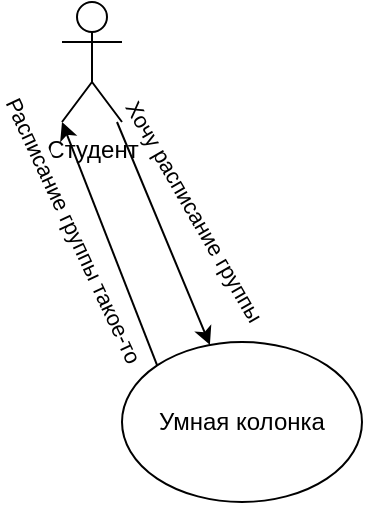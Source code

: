 <mxfile version="20.7.4" type="github">
  <diagram id="y0tFMvYvx9RLQDN37_Di" name="Страница 1">
    <mxGraphModel dx="890" dy="376" grid="1" gridSize="10" guides="1" tooltips="1" connect="1" arrows="1" fold="1" page="1" pageScale="1" pageWidth="827" pageHeight="1169" math="0" shadow="0">
      <root>
        <mxCell id="0" />
        <mxCell id="1" parent="0" />
        <mxCell id="m4EDQcoOkhVKxSVFaHCx-1" value="Умная колонка" style="ellipse;whiteSpace=wrap;html=1;" vertex="1" parent="1">
          <mxGeometry x="350" y="240" width="120" height="80" as="geometry" />
        </mxCell>
        <mxCell id="m4EDQcoOkhVKxSVFaHCx-2" value="Студент" style="shape=umlActor;verticalLabelPosition=bottom;verticalAlign=top;html=1;outlineConnect=0;" vertex="1" parent="1">
          <mxGeometry x="320" y="70" width="30" height="60" as="geometry" />
        </mxCell>
        <mxCell id="m4EDQcoOkhVKxSVFaHCx-3" value="" style="endArrow=classic;html=1;rounded=0;" edge="1" parent="1" source="m4EDQcoOkhVKxSVFaHCx-2" target="m4EDQcoOkhVKxSVFaHCx-1">
          <mxGeometry width="50" height="50" relative="1" as="geometry">
            <mxPoint x="370" y="240" as="sourcePoint" />
            <mxPoint x="420" y="190" as="targetPoint" />
          </mxGeometry>
        </mxCell>
        <mxCell id="m4EDQcoOkhVKxSVFaHCx-4" value="Хочу расписание группы" style="edgeLabel;html=1;align=center;verticalAlign=middle;resizable=0;points=[];rotation=60;" vertex="1" connectable="0" parent="m4EDQcoOkhVKxSVFaHCx-3">
          <mxGeometry x="0.421" relative="1" as="geometry">
            <mxPoint x="6" y="-35" as="offset" />
          </mxGeometry>
        </mxCell>
        <mxCell id="m4EDQcoOkhVKxSVFaHCx-5" value="" style="endArrow=classic;html=1;rounded=0;exitX=0;exitY=0;exitDx=0;exitDy=0;entryX=0;entryY=1;entryDx=0;entryDy=0;entryPerimeter=0;" edge="1" parent="1" source="m4EDQcoOkhVKxSVFaHCx-1" target="m4EDQcoOkhVKxSVFaHCx-2">
          <mxGeometry width="50" height="50" relative="1" as="geometry">
            <mxPoint x="370" y="240" as="sourcePoint" />
            <mxPoint x="420" y="190" as="targetPoint" />
          </mxGeometry>
        </mxCell>
        <mxCell id="m4EDQcoOkhVKxSVFaHCx-6" value="Расписание группы такое-то" style="edgeLabel;html=1;align=center;verticalAlign=middle;resizable=0;points=[];rotation=65;" vertex="1" connectable="0" parent="m4EDQcoOkhVKxSVFaHCx-5">
          <mxGeometry x="-0.305" relative="1" as="geometry">
            <mxPoint x="-25" y="-26" as="offset" />
          </mxGeometry>
        </mxCell>
      </root>
    </mxGraphModel>
  </diagram>
</mxfile>
